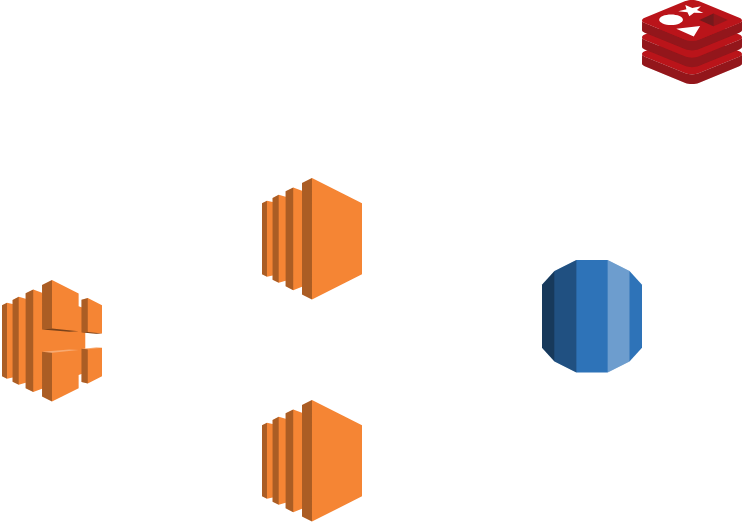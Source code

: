 <mxfile version="14.7.7" type="device"><diagram id="lG3-8pRfwBadwnIxL6H_" name="Page-1"><mxGraphModel dx="1422" dy="794" grid="1" gridSize="10" guides="1" tooltips="1" connect="1" arrows="1" fold="1" page="1" pageScale="1" pageWidth="850" pageHeight="1100" math="0" shadow="0"><root><mxCell id="0"/><mxCell id="1" parent="0"/><mxCell id="L_FAshQmncVXmhVD1d88-5" value="" style="aspect=fixed;html=1;points=[];align=center;image;fontSize=12;image=img/lib/mscae/Cache_Redis_Product.svg;" vertex="1" parent="1"><mxGeometry x="460" y="60" width="50" height="42" as="geometry"/></mxCell><mxCell id="L_FAshQmncVXmhVD1d88-6" value="" style="outlineConnect=0;dashed=0;verticalLabelPosition=bottom;verticalAlign=top;align=center;html=1;shape=mxgraph.aws3.rds;fillColor=#2E73B8;gradientColor=none;aspect=fixed;" vertex="1" parent="1"><mxGeometry x="410" y="190" width="50" height="56.25" as="geometry"/></mxCell><mxCell id="L_FAshQmncVXmhVD1d88-7" value="" style="outlineConnect=0;dashed=0;verticalLabelPosition=bottom;verticalAlign=top;align=center;html=1;shape=mxgraph.aws3.ec2;fillColor=#F58534;gradientColor=none;aspect=fixed;" vertex="1" parent="1"><mxGeometry x="270" y="149" width="50" height="60.78" as="geometry"/></mxCell><mxCell id="L_FAshQmncVXmhVD1d88-8" value="" style="outlineConnect=0;dashed=0;verticalLabelPosition=bottom;verticalAlign=top;align=center;html=1;shape=mxgraph.aws3.ec2;fillColor=#F58534;gradientColor=none;aspect=fixed;" vertex="1" parent="1"><mxGeometry x="270" y="260" width="50" height="60.78" as="geometry"/></mxCell><mxCell id="L_FAshQmncVXmhVD1d88-9" value="" style="outlineConnect=0;dashed=0;verticalLabelPosition=bottom;verticalAlign=top;align=center;html=1;shape=mxgraph.aws3.elastic_load_balancing;fillColor=#F58534;gradientColor=none;aspect=fixed;" vertex="1" parent="1"><mxGeometry x="140" y="200" width="50" height="60.78" as="geometry"/></mxCell></root></mxGraphModel></diagram></mxfile>